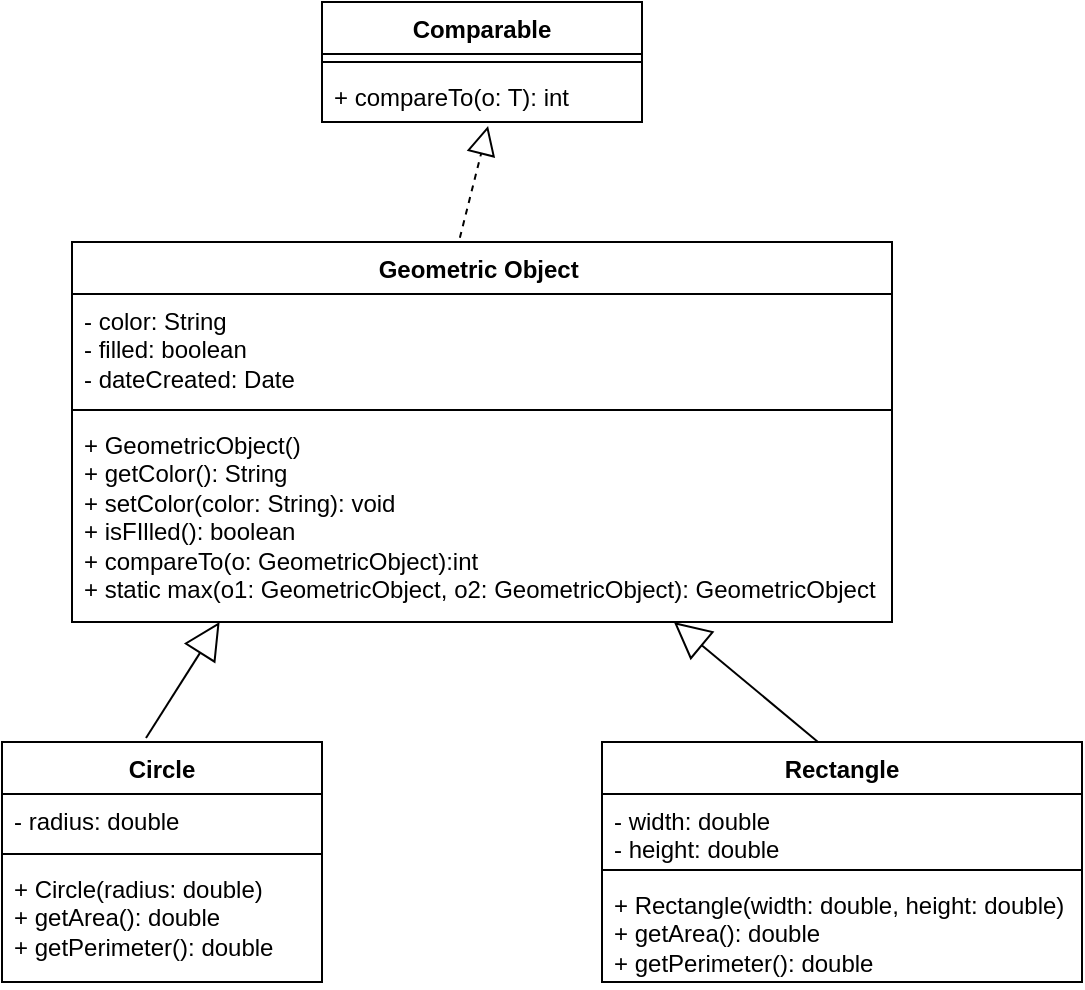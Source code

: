 <mxfile version="27.0.9">
  <diagram name="Page-1" id="NaD-YWRR8ZypTBXscv4Z">
    <mxGraphModel dx="946" dy="613" grid="1" gridSize="10" guides="1" tooltips="1" connect="1" arrows="1" fold="1" page="1" pageScale="1" pageWidth="850" pageHeight="1100" math="0" shadow="0">
      <root>
        <mxCell id="0" />
        <mxCell id="1" parent="0" />
        <mxCell id="JqEnsVnNaXc9Rsa2S4pe-1" value="Comparable" style="swimlane;fontStyle=1;align=center;verticalAlign=top;childLayout=stackLayout;horizontal=1;startSize=26;horizontalStack=0;resizeParent=1;resizeParentMax=0;resizeLast=0;collapsible=1;marginBottom=0;whiteSpace=wrap;html=1;" vertex="1" parent="1">
          <mxGeometry x="370" y="40" width="160" height="60" as="geometry" />
        </mxCell>
        <mxCell id="JqEnsVnNaXc9Rsa2S4pe-3" value="" style="line;strokeWidth=1;fillColor=none;align=left;verticalAlign=middle;spacingTop=-1;spacingLeft=3;spacingRight=3;rotatable=0;labelPosition=right;points=[];portConstraint=eastwest;strokeColor=inherit;" vertex="1" parent="JqEnsVnNaXc9Rsa2S4pe-1">
          <mxGeometry y="26" width="160" height="8" as="geometry" />
        </mxCell>
        <mxCell id="JqEnsVnNaXc9Rsa2S4pe-4" value="+ compareTo(o: T): int" style="text;strokeColor=none;fillColor=none;align=left;verticalAlign=top;spacingLeft=4;spacingRight=4;overflow=hidden;rotatable=0;points=[[0,0.5],[1,0.5]];portConstraint=eastwest;whiteSpace=wrap;html=1;" vertex="1" parent="JqEnsVnNaXc9Rsa2S4pe-1">
          <mxGeometry y="34" width="160" height="26" as="geometry" />
        </mxCell>
        <mxCell id="JqEnsVnNaXc9Rsa2S4pe-5" value="Geometric Object&amp;nbsp;" style="swimlane;fontStyle=1;align=center;verticalAlign=top;childLayout=stackLayout;horizontal=1;startSize=26;horizontalStack=0;resizeParent=1;resizeParentMax=0;resizeLast=0;collapsible=1;marginBottom=0;whiteSpace=wrap;html=1;" vertex="1" parent="1">
          <mxGeometry x="245" y="160" width="410" height="190" as="geometry" />
        </mxCell>
        <mxCell id="JqEnsVnNaXc9Rsa2S4pe-6" value="- color: String&lt;div&gt;- filled: boolean&lt;/div&gt;&lt;div&gt;- dateCreated: Date&lt;/div&gt;" style="text;strokeColor=none;fillColor=none;align=left;verticalAlign=top;spacingLeft=4;spacingRight=4;overflow=hidden;rotatable=0;points=[[0,0.5],[1,0.5]];portConstraint=eastwest;whiteSpace=wrap;html=1;" vertex="1" parent="JqEnsVnNaXc9Rsa2S4pe-5">
          <mxGeometry y="26" width="410" height="54" as="geometry" />
        </mxCell>
        <mxCell id="JqEnsVnNaXc9Rsa2S4pe-7" value="" style="line;strokeWidth=1;fillColor=none;align=left;verticalAlign=middle;spacingTop=-1;spacingLeft=3;spacingRight=3;rotatable=0;labelPosition=right;points=[];portConstraint=eastwest;strokeColor=inherit;" vertex="1" parent="JqEnsVnNaXc9Rsa2S4pe-5">
          <mxGeometry y="80" width="410" height="8" as="geometry" />
        </mxCell>
        <mxCell id="JqEnsVnNaXc9Rsa2S4pe-8" value="+ GeometricObject()&lt;div&gt;+ getColor(): String&lt;/div&gt;&lt;div&gt;+ setColor(color: String): void&lt;/div&gt;&lt;div&gt;+ isFIlled(): boolean&lt;/div&gt;&lt;div&gt;+ compareTo(o: GeometricObject):int&lt;/div&gt;&lt;div&gt;+ static max(o1: GeometricObject, o2: GeometricObject): GeometricObject&lt;/div&gt;" style="text;strokeColor=none;fillColor=none;align=left;verticalAlign=top;spacingLeft=4;spacingRight=4;overflow=hidden;rotatable=0;points=[[0,0.5],[1,0.5]];portConstraint=eastwest;whiteSpace=wrap;html=1;" vertex="1" parent="JqEnsVnNaXc9Rsa2S4pe-5">
          <mxGeometry y="88" width="410" height="102" as="geometry" />
        </mxCell>
        <mxCell id="JqEnsVnNaXc9Rsa2S4pe-10" value="Circle" style="swimlane;fontStyle=1;align=center;verticalAlign=top;childLayout=stackLayout;horizontal=1;startSize=26;horizontalStack=0;resizeParent=1;resizeParentMax=0;resizeLast=0;collapsible=1;marginBottom=0;whiteSpace=wrap;html=1;" vertex="1" parent="1">
          <mxGeometry x="210" y="410" width="160" height="120" as="geometry" />
        </mxCell>
        <mxCell id="JqEnsVnNaXc9Rsa2S4pe-11" value="- radius: double" style="text;strokeColor=none;fillColor=none;align=left;verticalAlign=top;spacingLeft=4;spacingRight=4;overflow=hidden;rotatable=0;points=[[0,0.5],[1,0.5]];portConstraint=eastwest;whiteSpace=wrap;html=1;" vertex="1" parent="JqEnsVnNaXc9Rsa2S4pe-10">
          <mxGeometry y="26" width="160" height="26" as="geometry" />
        </mxCell>
        <mxCell id="JqEnsVnNaXc9Rsa2S4pe-12" value="" style="line;strokeWidth=1;fillColor=none;align=left;verticalAlign=middle;spacingTop=-1;spacingLeft=3;spacingRight=3;rotatable=0;labelPosition=right;points=[];portConstraint=eastwest;strokeColor=inherit;" vertex="1" parent="JqEnsVnNaXc9Rsa2S4pe-10">
          <mxGeometry y="52" width="160" height="8" as="geometry" />
        </mxCell>
        <mxCell id="JqEnsVnNaXc9Rsa2S4pe-13" value="+ Circle(radius: double)&lt;div&gt;+ getArea(): double&lt;/div&gt;&lt;div&gt;+ getPerimeter(): double&lt;/div&gt;" style="text;strokeColor=none;fillColor=none;align=left;verticalAlign=top;spacingLeft=4;spacingRight=4;overflow=hidden;rotatable=0;points=[[0,0.5],[1,0.5]];portConstraint=eastwest;whiteSpace=wrap;html=1;" vertex="1" parent="JqEnsVnNaXc9Rsa2S4pe-10">
          <mxGeometry y="60" width="160" height="60" as="geometry" />
        </mxCell>
        <mxCell id="JqEnsVnNaXc9Rsa2S4pe-14" value="Rectangle" style="swimlane;fontStyle=1;align=center;verticalAlign=top;childLayout=stackLayout;horizontal=1;startSize=26;horizontalStack=0;resizeParent=1;resizeParentMax=0;resizeLast=0;collapsible=1;marginBottom=0;whiteSpace=wrap;html=1;" vertex="1" parent="1">
          <mxGeometry x="510" y="410" width="240" height="120" as="geometry" />
        </mxCell>
        <mxCell id="JqEnsVnNaXc9Rsa2S4pe-15" value="- width: double&lt;div&gt;- height: double&lt;/div&gt;" style="text;strokeColor=none;fillColor=none;align=left;verticalAlign=top;spacingLeft=4;spacingRight=4;overflow=hidden;rotatable=0;points=[[0,0.5],[1,0.5]];portConstraint=eastwest;whiteSpace=wrap;html=1;" vertex="1" parent="JqEnsVnNaXc9Rsa2S4pe-14">
          <mxGeometry y="26" width="240" height="34" as="geometry" />
        </mxCell>
        <mxCell id="JqEnsVnNaXc9Rsa2S4pe-16" value="" style="line;strokeWidth=1;fillColor=none;align=left;verticalAlign=middle;spacingTop=-1;spacingLeft=3;spacingRight=3;rotatable=0;labelPosition=right;points=[];portConstraint=eastwest;strokeColor=inherit;" vertex="1" parent="JqEnsVnNaXc9Rsa2S4pe-14">
          <mxGeometry y="60" width="240" height="8" as="geometry" />
        </mxCell>
        <mxCell id="JqEnsVnNaXc9Rsa2S4pe-17" value="+ Rectangle(width: double, height: double)&lt;div&gt;+ getArea(): double&lt;/div&gt;&lt;div&gt;+ getPerimeter(): double&lt;/div&gt;" style="text;strokeColor=none;fillColor=none;align=left;verticalAlign=top;spacingLeft=4;spacingRight=4;overflow=hidden;rotatable=0;points=[[0,0.5],[1,0.5]];portConstraint=eastwest;whiteSpace=wrap;html=1;" vertex="1" parent="JqEnsVnNaXc9Rsa2S4pe-14">
          <mxGeometry y="68" width="240" height="52" as="geometry" />
        </mxCell>
        <mxCell id="JqEnsVnNaXc9Rsa2S4pe-18" value="" style="endArrow=block;endSize=16;endFill=0;html=1;rounded=0;exitX=0.45;exitY=-0.017;exitDx=0;exitDy=0;exitPerimeter=0;entryX=0.18;entryY=1;entryDx=0;entryDy=0;entryPerimeter=0;" edge="1" parent="1" source="JqEnsVnNaXc9Rsa2S4pe-10" target="JqEnsVnNaXc9Rsa2S4pe-8">
          <mxGeometry width="160" relative="1" as="geometry">
            <mxPoint x="245" y="380" as="sourcePoint" />
            <mxPoint x="325" y="380" as="targetPoint" />
          </mxGeometry>
        </mxCell>
        <mxCell id="JqEnsVnNaXc9Rsa2S4pe-19" value="" style="endArrow=block;endSize=16;endFill=0;html=1;rounded=0;exitX=0.45;exitY=-0.017;exitDx=0;exitDy=0;exitPerimeter=0;entryX=0.734;entryY=1;entryDx=0;entryDy=0;entryPerimeter=0;" edge="1" parent="1" target="JqEnsVnNaXc9Rsa2S4pe-8">
          <mxGeometry width="160" relative="1" as="geometry">
            <mxPoint x="618" y="410" as="sourcePoint" />
            <mxPoint x="655" y="352" as="targetPoint" />
            <Array as="points" />
          </mxGeometry>
        </mxCell>
        <mxCell id="JqEnsVnNaXc9Rsa2S4pe-20" value="" style="endArrow=block;dashed=1;endFill=0;endSize=12;html=1;rounded=0;exitX=0.473;exitY=-0.011;exitDx=0;exitDy=0;exitPerimeter=0;entryX=0.519;entryY=1.077;entryDx=0;entryDy=0;entryPerimeter=0;" edge="1" parent="1" source="JqEnsVnNaXc9Rsa2S4pe-5" target="JqEnsVnNaXc9Rsa2S4pe-4">
          <mxGeometry width="160" relative="1" as="geometry">
            <mxPoint x="400" y="130" as="sourcePoint" />
            <mxPoint x="480" y="130" as="targetPoint" />
          </mxGeometry>
        </mxCell>
      </root>
    </mxGraphModel>
  </diagram>
</mxfile>
